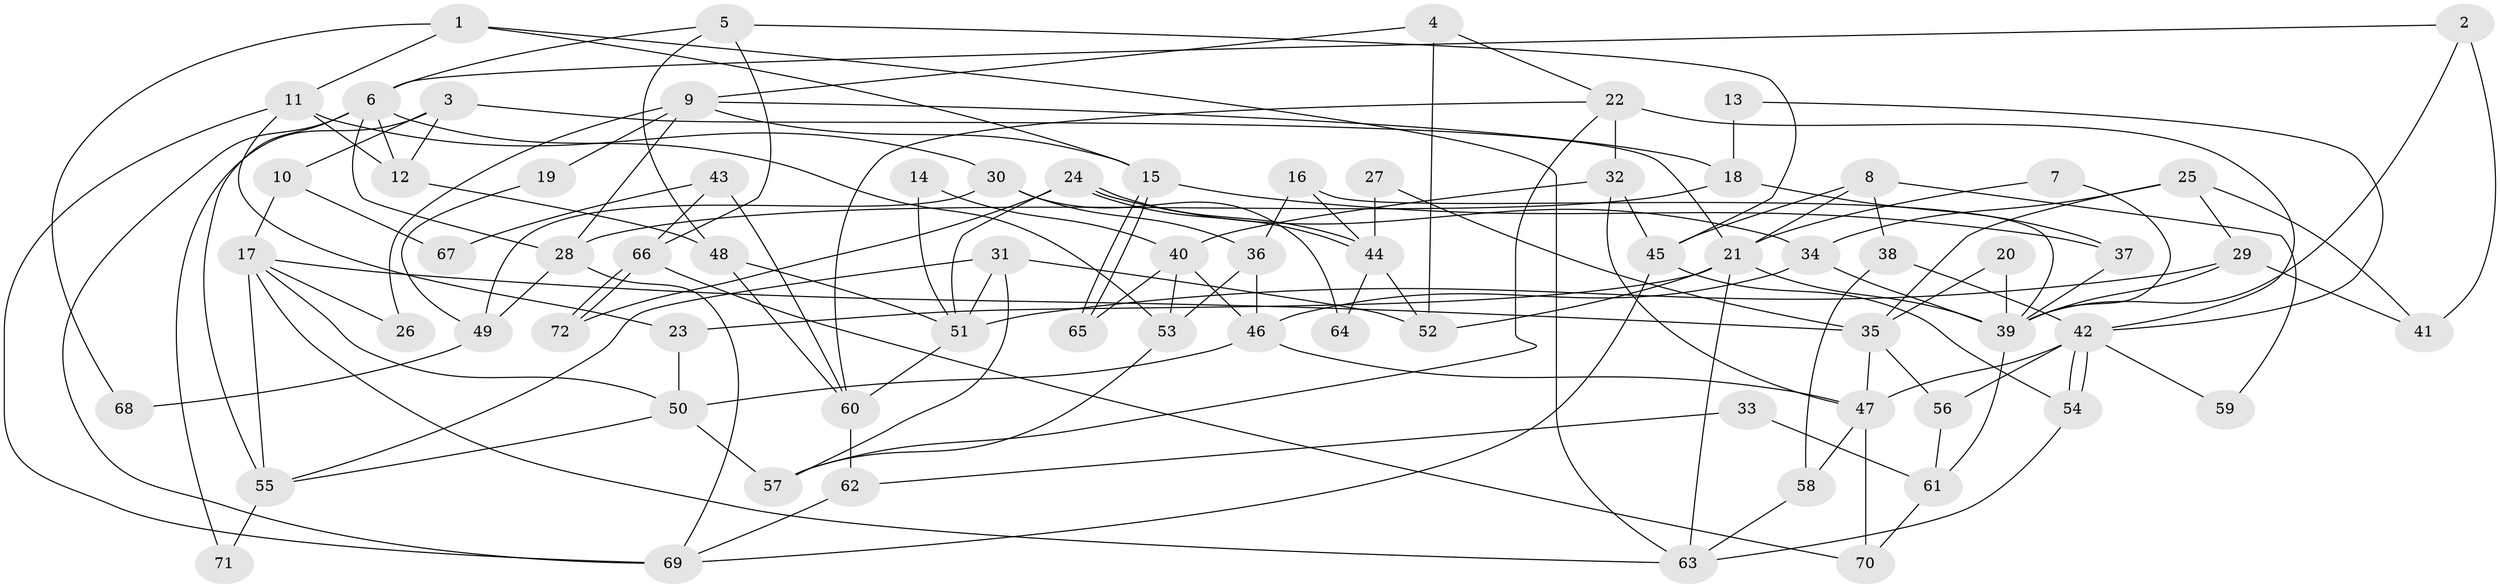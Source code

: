// coarse degree distribution, {9: 0.04, 3: 0.18, 5: 0.1, 6: 0.16, 4: 0.18, 8: 0.08, 7: 0.02, 2: 0.2, 11: 0.02, 10: 0.02}
// Generated by graph-tools (version 1.1) at 2025/18/03/04/25 18:18:32]
// undirected, 72 vertices, 144 edges
graph export_dot {
graph [start="1"]
  node [color=gray90,style=filled];
  1;
  2;
  3;
  4;
  5;
  6;
  7;
  8;
  9;
  10;
  11;
  12;
  13;
  14;
  15;
  16;
  17;
  18;
  19;
  20;
  21;
  22;
  23;
  24;
  25;
  26;
  27;
  28;
  29;
  30;
  31;
  32;
  33;
  34;
  35;
  36;
  37;
  38;
  39;
  40;
  41;
  42;
  43;
  44;
  45;
  46;
  47;
  48;
  49;
  50;
  51;
  52;
  53;
  54;
  55;
  56;
  57;
  58;
  59;
  60;
  61;
  62;
  63;
  64;
  65;
  66;
  67;
  68;
  69;
  70;
  71;
  72;
  1 -- 11;
  1 -- 63;
  1 -- 15;
  1 -- 68;
  2 -- 6;
  2 -- 39;
  2 -- 41;
  3 -- 12;
  3 -- 21;
  3 -- 10;
  3 -- 71;
  4 -- 9;
  4 -- 52;
  4 -- 22;
  5 -- 6;
  5 -- 45;
  5 -- 48;
  5 -- 66;
  6 -- 53;
  6 -- 28;
  6 -- 12;
  6 -- 55;
  6 -- 69;
  7 -- 21;
  7 -- 39;
  8 -- 38;
  8 -- 21;
  8 -- 45;
  8 -- 59;
  9 -- 15;
  9 -- 28;
  9 -- 18;
  9 -- 19;
  9 -- 26;
  10 -- 17;
  10 -- 67;
  11 -- 69;
  11 -- 12;
  11 -- 23;
  11 -- 30;
  12 -- 48;
  13 -- 42;
  13 -- 18;
  14 -- 40;
  14 -- 51;
  15 -- 65;
  15 -- 65;
  15 -- 37;
  16 -- 44;
  16 -- 39;
  16 -- 36;
  17 -- 50;
  17 -- 55;
  17 -- 26;
  17 -- 35;
  17 -- 63;
  18 -- 37;
  18 -- 28;
  19 -- 49;
  20 -- 39;
  20 -- 35;
  21 -- 39;
  21 -- 63;
  21 -- 23;
  21 -- 52;
  22 -- 57;
  22 -- 32;
  22 -- 42;
  22 -- 60;
  23 -- 50;
  24 -- 51;
  24 -- 44;
  24 -- 44;
  24 -- 34;
  24 -- 72;
  25 -- 29;
  25 -- 35;
  25 -- 34;
  25 -- 41;
  27 -- 44;
  27 -- 35;
  28 -- 69;
  28 -- 49;
  29 -- 41;
  29 -- 51;
  29 -- 39;
  30 -- 36;
  30 -- 49;
  30 -- 64;
  31 -- 57;
  31 -- 55;
  31 -- 51;
  31 -- 52;
  32 -- 47;
  32 -- 40;
  32 -- 45;
  33 -- 61;
  33 -- 62;
  34 -- 39;
  34 -- 46;
  35 -- 56;
  35 -- 47;
  36 -- 46;
  36 -- 53;
  37 -- 39;
  38 -- 58;
  38 -- 42;
  39 -- 61;
  40 -- 46;
  40 -- 53;
  40 -- 65;
  42 -- 54;
  42 -- 54;
  42 -- 47;
  42 -- 56;
  42 -- 59;
  43 -- 66;
  43 -- 60;
  43 -- 67;
  44 -- 52;
  44 -- 64;
  45 -- 54;
  45 -- 69;
  46 -- 47;
  46 -- 50;
  47 -- 58;
  47 -- 70;
  48 -- 51;
  48 -- 60;
  49 -- 68;
  50 -- 55;
  50 -- 57;
  51 -- 60;
  53 -- 57;
  54 -- 63;
  55 -- 71;
  56 -- 61;
  58 -- 63;
  60 -- 62;
  61 -- 70;
  62 -- 69;
  66 -- 72;
  66 -- 72;
  66 -- 70;
}
